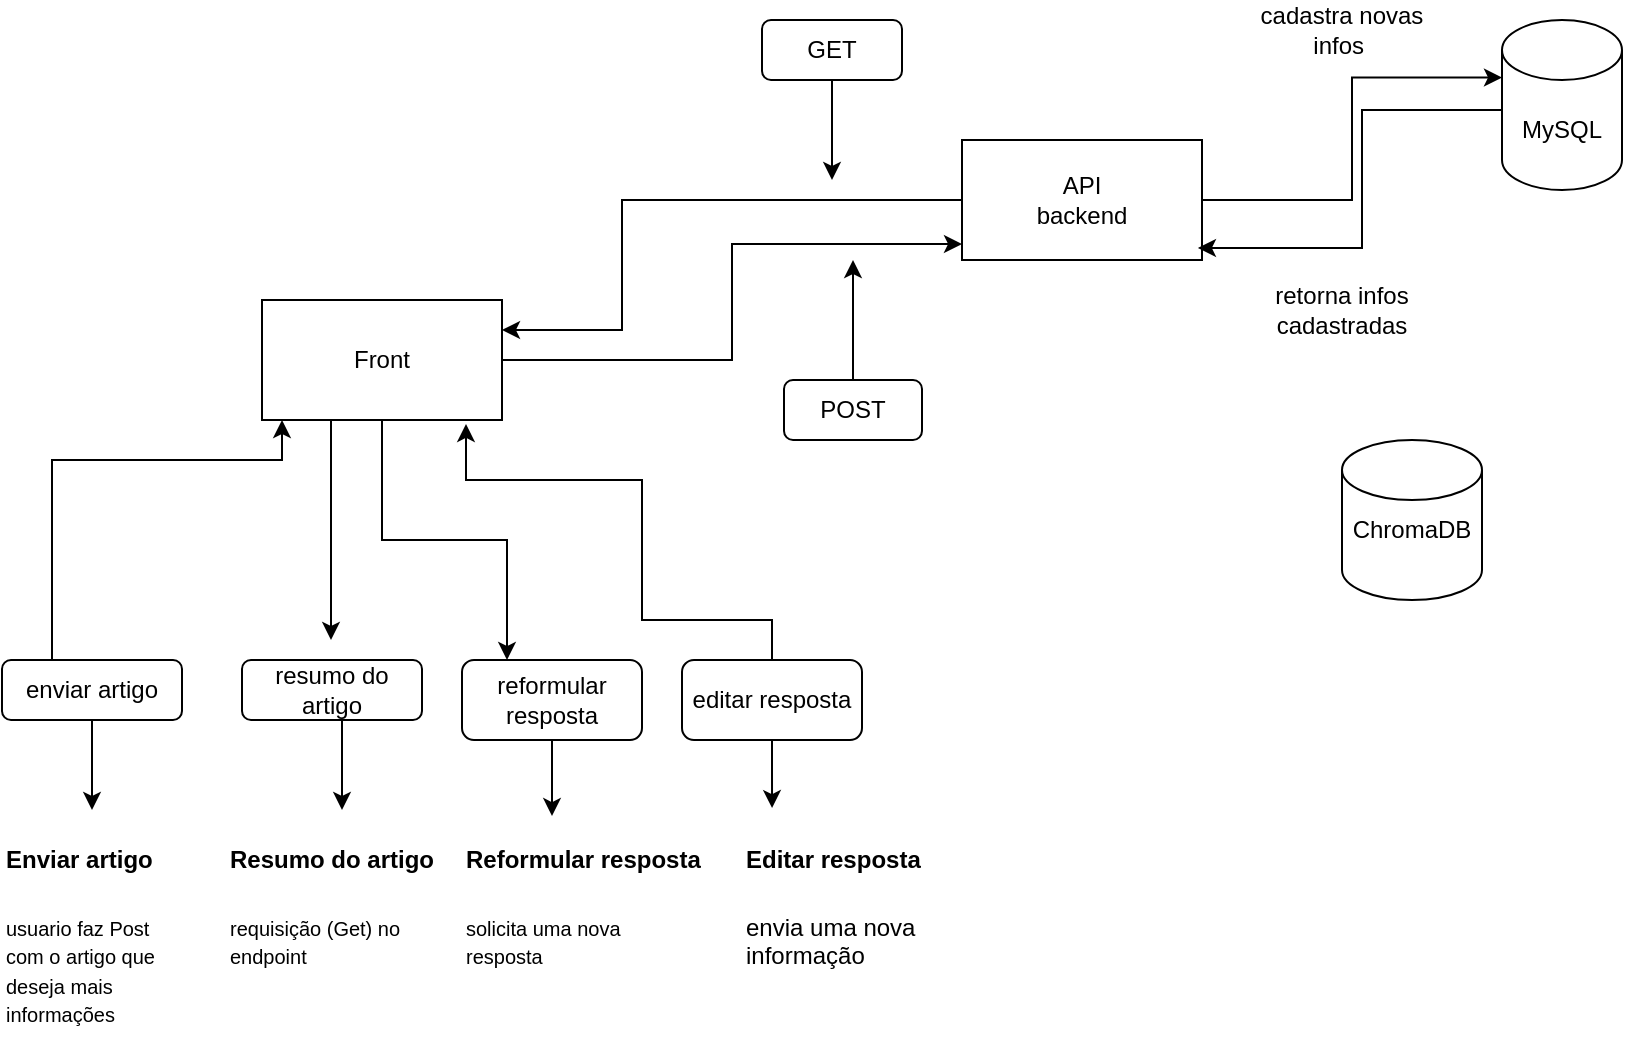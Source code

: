 <mxfile version="24.0.5" type="github">
  <diagram name="Página-1" id="PURvz3INvcAActH_-71H">
    <mxGraphModel dx="1050" dy="583" grid="1" gridSize="10" guides="1" tooltips="1" connect="1" arrows="1" fold="1" page="1" pageScale="1" pageWidth="827" pageHeight="1169" math="0" shadow="0">
      <root>
        <mxCell id="0" />
        <mxCell id="1" parent="0" />
        <mxCell id="T1EZdCeUYWJgKR14N5VD-58" style="edgeStyle=orthogonalEdgeStyle;rounded=0;orthogonalLoop=1;jettySize=auto;html=1;" edge="1" parent="1">
          <mxGeometry relative="1" as="geometry">
            <mxPoint x="174.5" y="290" as="sourcePoint" />
            <mxPoint x="174.5" y="400" as="targetPoint" />
            <Array as="points">
              <mxPoint x="174.5" y="350" />
              <mxPoint x="174.5" y="350" />
            </Array>
          </mxGeometry>
        </mxCell>
        <mxCell id="T1EZdCeUYWJgKR14N5VD-59" style="edgeStyle=orthogonalEdgeStyle;rounded=0;orthogonalLoop=1;jettySize=auto;html=1;entryX=0.25;entryY=0;entryDx=0;entryDy=0;" edge="1" parent="1" source="T1EZdCeUYWJgKR14N5VD-1" target="T1EZdCeUYWJgKR14N5VD-21">
          <mxGeometry relative="1" as="geometry" />
        </mxCell>
        <mxCell id="T1EZdCeUYWJgKR14N5VD-1" value="Front" style="rounded=0;whiteSpace=wrap;html=1;" vertex="1" parent="1">
          <mxGeometry x="140" y="230" width="120" height="60" as="geometry" />
        </mxCell>
        <mxCell id="T1EZdCeUYWJgKR14N5VD-11" style="edgeStyle=orthogonalEdgeStyle;rounded=0;orthogonalLoop=1;jettySize=auto;html=1;exitX=0;exitY=0.5;exitDx=0;exitDy=0;entryX=1;entryY=0.25;entryDx=0;entryDy=0;" edge="1" parent="1">
          <mxGeometry relative="1" as="geometry">
            <mxPoint x="260" y="245" as="targetPoint" />
            <mxPoint x="490" y="180" as="sourcePoint" />
            <Array as="points">
              <mxPoint x="320" y="180" />
              <mxPoint x="320" y="245" />
            </Array>
          </mxGeometry>
        </mxCell>
        <mxCell id="T1EZdCeUYWJgKR14N5VD-2" value="API&lt;div&gt;backend&lt;/div&gt;" style="rounded=0;whiteSpace=wrap;html=1;" vertex="1" parent="1">
          <mxGeometry x="490" y="150" width="120" height="60" as="geometry" />
        </mxCell>
        <mxCell id="T1EZdCeUYWJgKR14N5VD-3" value="" style="shape=cylinder3;whiteSpace=wrap;html=1;boundedLbl=1;backgroundOutline=1;size=15;" vertex="1" parent="1">
          <mxGeometry x="760" y="90" width="60" height="85" as="geometry" />
        </mxCell>
        <mxCell id="T1EZdCeUYWJgKR14N5VD-19" style="edgeStyle=orthogonalEdgeStyle;rounded=0;orthogonalLoop=1;jettySize=auto;html=1;exitX=0.5;exitY=1;exitDx=0;exitDy=0;" edge="1" parent="1" source="T1EZdCeUYWJgKR14N5VD-7" target="T1EZdCeUYWJgKR14N5VD-9">
          <mxGeometry relative="1" as="geometry">
            <Array as="points">
              <mxPoint x="50" y="495" />
              <mxPoint x="50" y="495" />
            </Array>
          </mxGeometry>
        </mxCell>
        <mxCell id="T1EZdCeUYWJgKR14N5VD-32" style="edgeStyle=orthogonalEdgeStyle;rounded=0;orthogonalLoop=1;jettySize=auto;html=1;entryX=0.25;entryY=1;entryDx=0;entryDy=0;exitX=0.25;exitY=0;exitDx=0;exitDy=0;" edge="1" parent="1" source="T1EZdCeUYWJgKR14N5VD-7">
          <mxGeometry relative="1" as="geometry">
            <mxPoint x="35" y="400" as="sourcePoint" />
            <mxPoint x="150" y="290" as="targetPoint" />
            <Array as="points">
              <mxPoint x="35" y="410" />
              <mxPoint x="35" y="310" />
              <mxPoint x="150" y="310" />
            </Array>
          </mxGeometry>
        </mxCell>
        <mxCell id="T1EZdCeUYWJgKR14N5VD-7" value="enviar artigo" style="rounded=1;whiteSpace=wrap;html=1;" vertex="1" parent="1">
          <mxGeometry x="10" y="410" width="90" height="30" as="geometry" />
        </mxCell>
        <mxCell id="T1EZdCeUYWJgKR14N5VD-9" value="&lt;h1 style=&quot;margin-top: 0px;&quot;&gt;&lt;font style=&quot;font-size: 12px;&quot;&gt;Enviar artigo&lt;/font&gt;&lt;/h1&gt;&lt;p&gt;&lt;font style=&quot;font-size: 10px;&quot;&gt;usuario faz Post com o artigo que deseja mais informações&lt;/font&gt;&lt;/p&gt;" style="text;html=1;whiteSpace=wrap;overflow=hidden;rounded=0;" vertex="1" parent="1">
          <mxGeometry x="10" y="485" width="90" height="120" as="geometry" />
        </mxCell>
        <mxCell id="T1EZdCeUYWJgKR14N5VD-10" style="edgeStyle=orthogonalEdgeStyle;rounded=0;orthogonalLoop=1;jettySize=auto;html=1;exitX=1;exitY=0.5;exitDx=0;exitDy=0;entryX=0;entryY=0.867;entryDx=0;entryDy=0;entryPerimeter=0;" edge="1" parent="1" source="T1EZdCeUYWJgKR14N5VD-1" target="T1EZdCeUYWJgKR14N5VD-2">
          <mxGeometry relative="1" as="geometry" />
        </mxCell>
        <mxCell id="T1EZdCeUYWJgKR14N5VD-14" style="edgeStyle=orthogonalEdgeStyle;rounded=0;orthogonalLoop=1;jettySize=auto;html=1;entryX=0.983;entryY=0.9;entryDx=0;entryDy=0;entryPerimeter=0;" edge="1" parent="1" source="T1EZdCeUYWJgKR14N5VD-3" target="T1EZdCeUYWJgKR14N5VD-2">
          <mxGeometry relative="1" as="geometry">
            <Array as="points">
              <mxPoint x="690" y="135" />
              <mxPoint x="690" y="204" />
            </Array>
          </mxGeometry>
        </mxCell>
        <mxCell id="T1EZdCeUYWJgKR14N5VD-20" style="edgeStyle=orthogonalEdgeStyle;rounded=0;orthogonalLoop=1;jettySize=auto;html=1;" edge="1" parent="1" source="T1EZdCeUYWJgKR14N5VD-17">
          <mxGeometry relative="1" as="geometry">
            <mxPoint x="180" y="485" as="targetPoint" />
            <Array as="points">
              <mxPoint x="180" y="475" />
              <mxPoint x="180" y="475" />
            </Array>
          </mxGeometry>
        </mxCell>
        <mxCell id="T1EZdCeUYWJgKR14N5VD-17" value="resumo do artigo" style="rounded=1;whiteSpace=wrap;html=1;" vertex="1" parent="1">
          <mxGeometry x="130" y="410" width="90" height="30" as="geometry" />
        </mxCell>
        <mxCell id="T1EZdCeUYWJgKR14N5VD-18" value="&lt;h1 style=&quot;margin-top: 0px;&quot;&gt;&lt;font style=&quot;font-size: 12px;&quot;&gt;Resumo do artigo&lt;/font&gt;&lt;/h1&gt;&lt;p&gt;&lt;font style=&quot;font-size: 10px;&quot;&gt;requisição (Get) no endpoint&lt;/font&gt;&amp;nbsp;&lt;/p&gt;" style="text;html=1;whiteSpace=wrap;overflow=hidden;rounded=0;" vertex="1" parent="1">
          <mxGeometry x="122" y="485" width="106" height="80" as="geometry" />
        </mxCell>
        <mxCell id="T1EZdCeUYWJgKR14N5VD-21" value="reformular resposta" style="rounded=1;whiteSpace=wrap;html=1;" vertex="1" parent="1">
          <mxGeometry x="240" y="410" width="90" height="40" as="geometry" />
        </mxCell>
        <mxCell id="T1EZdCeUYWJgKR14N5VD-26" value="&lt;h1 style=&quot;margin-top: 0px;&quot;&gt;&lt;font style=&quot;font-size: 12px;&quot;&gt;Reformular resposta&lt;/font&gt;&lt;/h1&gt;&lt;p&gt;&lt;font style=&quot;font-size: 10px;&quot;&gt;solicita uma nova resposta&lt;/font&gt;&lt;/p&gt;" style="text;html=1;whiteSpace=wrap;overflow=hidden;rounded=0;" vertex="1" parent="1">
          <mxGeometry x="240" y="485" width="120" height="80" as="geometry" />
        </mxCell>
        <mxCell id="T1EZdCeUYWJgKR14N5VD-34" value="editar resposta" style="rounded=1;whiteSpace=wrap;html=1;" vertex="1" parent="1">
          <mxGeometry x="350" y="410" width="90" height="40" as="geometry" />
        </mxCell>
        <mxCell id="T1EZdCeUYWJgKR14N5VD-38" value="&lt;h1 style=&quot;margin-top: 0px;&quot;&gt;&lt;font style=&quot;font-size: 12px;&quot;&gt;Editar resposta&lt;/font&gt;&lt;/h1&gt;&lt;p&gt;envia uma nova informação&lt;/p&gt;" style="text;html=1;whiteSpace=wrap;overflow=hidden;rounded=0;" vertex="1" parent="1">
          <mxGeometry x="380" y="485" width="90" height="80" as="geometry" />
        </mxCell>
        <mxCell id="T1EZdCeUYWJgKR14N5VD-42" style="edgeStyle=orthogonalEdgeStyle;rounded=0;orthogonalLoop=1;jettySize=auto;html=1;entryX=0.375;entryY=0.038;entryDx=0;entryDy=0;entryPerimeter=0;" edge="1" parent="1" source="T1EZdCeUYWJgKR14N5VD-21" target="T1EZdCeUYWJgKR14N5VD-26">
          <mxGeometry relative="1" as="geometry" />
        </mxCell>
        <mxCell id="T1EZdCeUYWJgKR14N5VD-43" style="edgeStyle=orthogonalEdgeStyle;rounded=0;orthogonalLoop=1;jettySize=auto;html=1;entryX=0.167;entryY=-0.012;entryDx=0;entryDy=0;entryPerimeter=0;" edge="1" parent="1" source="T1EZdCeUYWJgKR14N5VD-34" target="T1EZdCeUYWJgKR14N5VD-38">
          <mxGeometry relative="1" as="geometry" />
        </mxCell>
        <mxCell id="T1EZdCeUYWJgKR14N5VD-68" style="edgeStyle=orthogonalEdgeStyle;rounded=0;orthogonalLoop=1;jettySize=auto;html=1;" edge="1" parent="1" source="T1EZdCeUYWJgKR14N5VD-46">
          <mxGeometry relative="1" as="geometry">
            <mxPoint x="425" y="170" as="targetPoint" />
          </mxGeometry>
        </mxCell>
        <mxCell id="T1EZdCeUYWJgKR14N5VD-46" value="GET" style="rounded=1;whiteSpace=wrap;html=1;" vertex="1" parent="1">
          <mxGeometry x="390" y="90" width="70" height="30" as="geometry" />
        </mxCell>
        <mxCell id="T1EZdCeUYWJgKR14N5VD-70" style="edgeStyle=orthogonalEdgeStyle;rounded=0;orthogonalLoop=1;jettySize=auto;html=1;" edge="1" parent="1" source="T1EZdCeUYWJgKR14N5VD-47">
          <mxGeometry relative="1" as="geometry">
            <mxPoint x="435.5" y="210" as="targetPoint" />
          </mxGeometry>
        </mxCell>
        <mxCell id="T1EZdCeUYWJgKR14N5VD-47" value="POST" style="rounded=1;whiteSpace=wrap;html=1;" vertex="1" parent="1">
          <mxGeometry x="401" y="270" width="69" height="30" as="geometry" />
        </mxCell>
        <mxCell id="T1EZdCeUYWJgKR14N5VD-66" style="edgeStyle=orthogonalEdgeStyle;rounded=0;orthogonalLoop=1;jettySize=auto;html=1;entryX=0.85;entryY=1.033;entryDx=0;entryDy=0;entryPerimeter=0;" edge="1" parent="1" source="T1EZdCeUYWJgKR14N5VD-34" target="T1EZdCeUYWJgKR14N5VD-1">
          <mxGeometry relative="1" as="geometry">
            <Array as="points">
              <mxPoint x="395" y="390" />
              <mxPoint x="330" y="390" />
              <mxPoint x="330" y="320" />
              <mxPoint x="242" y="320" />
            </Array>
          </mxGeometry>
        </mxCell>
        <mxCell id="T1EZdCeUYWJgKR14N5VD-71" value="cadastra novas infos&amp;nbsp;" style="text;html=1;align=center;verticalAlign=middle;whiteSpace=wrap;rounded=0;" vertex="1" parent="1">
          <mxGeometry x="630" y="80" width="100" height="30" as="geometry" />
        </mxCell>
        <mxCell id="T1EZdCeUYWJgKR14N5VD-72" value="retorna infos cadastradas" style="text;html=1;align=center;verticalAlign=middle;whiteSpace=wrap;rounded=0;" vertex="1" parent="1">
          <mxGeometry x="630" y="220" width="100" height="30" as="geometry" />
        </mxCell>
        <mxCell id="T1EZdCeUYWJgKR14N5VD-74" value="MySQL" style="text;html=1;align=center;verticalAlign=middle;whiteSpace=wrap;rounded=0;" vertex="1" parent="1">
          <mxGeometry x="765" y="130" width="50" height="30" as="geometry" />
        </mxCell>
        <mxCell id="T1EZdCeUYWJgKR14N5VD-75" value="" style="shape=cylinder3;whiteSpace=wrap;html=1;boundedLbl=1;backgroundOutline=1;size=15;" vertex="1" parent="1">
          <mxGeometry x="680" y="300" width="70" height="80" as="geometry" />
        </mxCell>
        <mxCell id="T1EZdCeUYWJgKR14N5VD-76" value="ChromaDB" style="text;html=1;align=center;verticalAlign=middle;whiteSpace=wrap;rounded=0;" vertex="1" parent="1">
          <mxGeometry x="685" y="330" width="60" height="30" as="geometry" />
        </mxCell>
        <mxCell id="T1EZdCeUYWJgKR14N5VD-78" style="edgeStyle=orthogonalEdgeStyle;rounded=0;orthogonalLoop=1;jettySize=auto;html=1;entryX=0;entryY=0;entryDx=0;entryDy=28.75;entryPerimeter=0;" edge="1" parent="1" source="T1EZdCeUYWJgKR14N5VD-2" target="T1EZdCeUYWJgKR14N5VD-3">
          <mxGeometry relative="1" as="geometry" />
        </mxCell>
      </root>
    </mxGraphModel>
  </diagram>
</mxfile>
